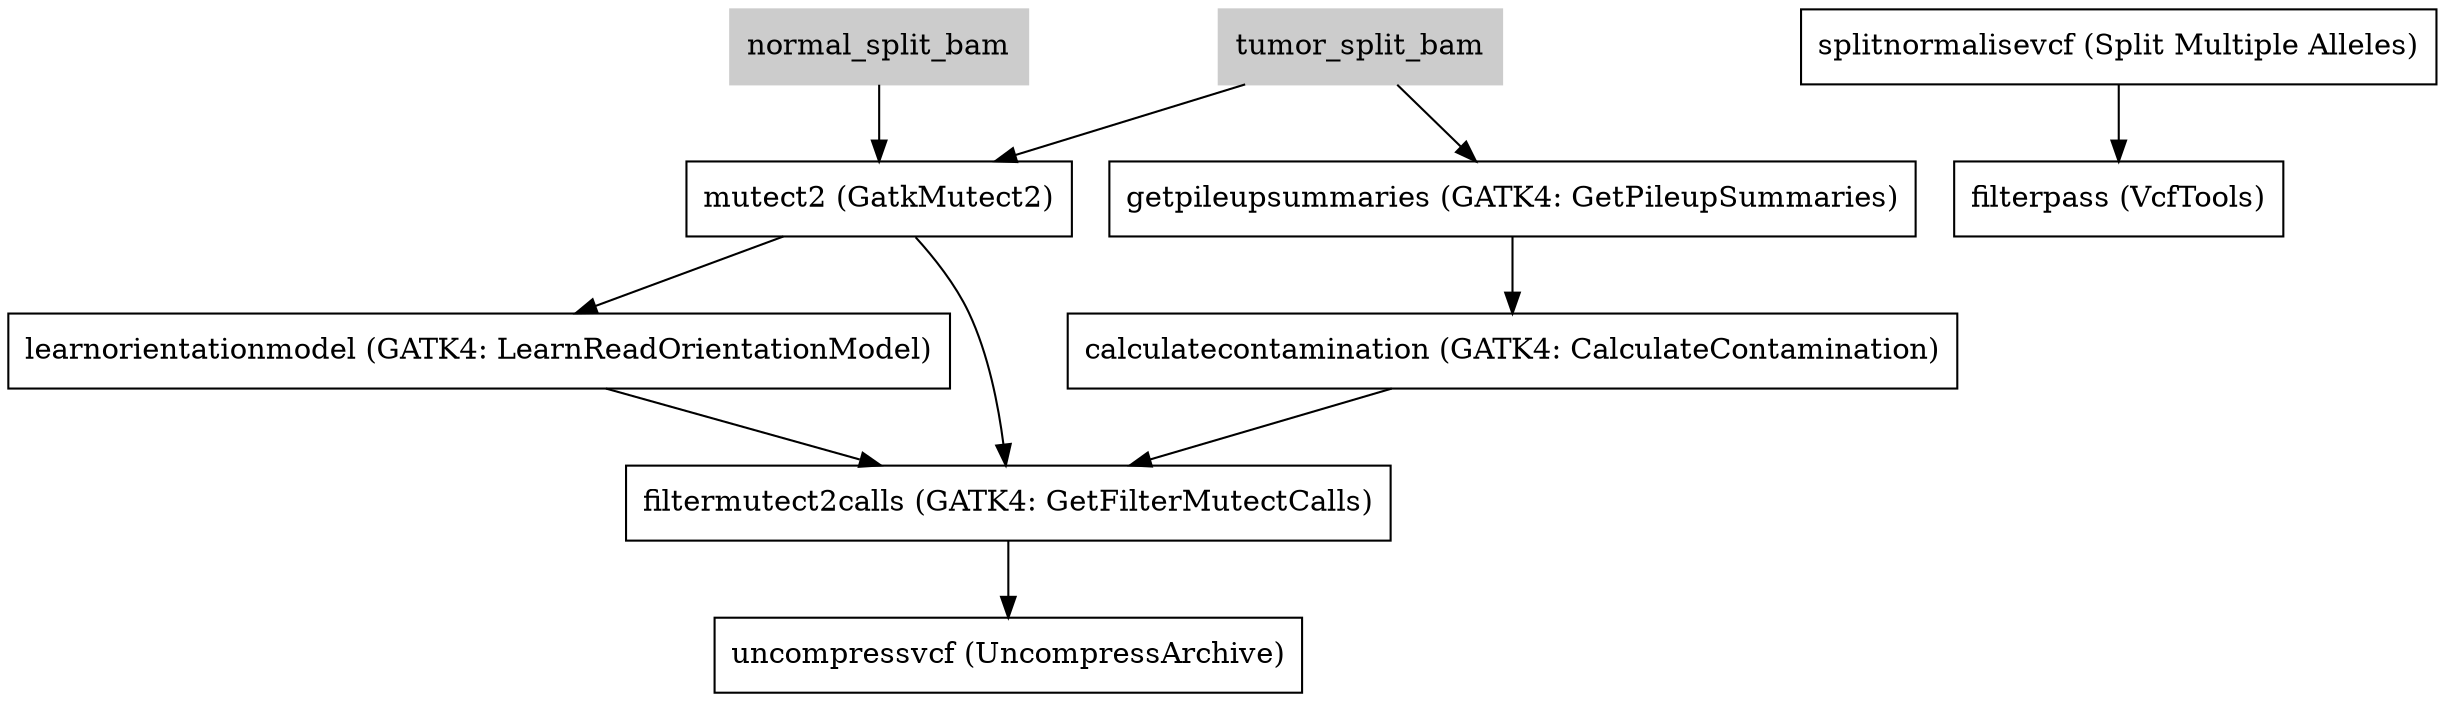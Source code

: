 // GATK4 Somatic Variant Caller
digraph GATK4_SomaticVariantCaller {
	node [shape=record]
	normal_split_bam [label=normal_split_bam color=grey80 style=filled]
	tumor_split_bam [label=tumor_split_bam color=grey80 style=filled]
	mutect2 [label="mutect2 (GatkMutect2)"]
	learnorientationmodel [label="learnorientationmodel (GATK4: LearnReadOrientationModel)"]
	getpileupsummaries [label="getpileupsummaries (GATK4: GetPileupSummaries)"]
	calculatecontamination [label="calculatecontamination (GATK4: CalculateContamination)"]
	filtermutect2calls [label="filtermutect2calls (GATK4: GetFilterMutectCalls)"]
	uncompressvcf [label="uncompressvcf (UncompressArchive)"]
	splitnormalisevcf [label="splitnormalisevcf (Split Multiple Alleles)"]
	filterpass [label="filterpass (VcfTools)"]
	tumor_split_bam -> mutect2
	normal_split_bam -> mutect2
	mutect2 -> learnorientationmodel
	tumor_split_bam -> getpileupsummaries
	getpileupsummaries -> calculatecontamination
	learnorientationmodel -> filtermutect2calls
	calculatecontamination -> filtermutect2calls
	mutect2 -> filtermutect2calls
	filtermutect2calls -> uncompressvcf
	splitnormalisevcf -> filterpass
}
